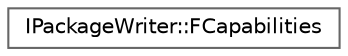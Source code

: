 digraph "Graphical Class Hierarchy"
{
 // INTERACTIVE_SVG=YES
 // LATEX_PDF_SIZE
  bgcolor="transparent";
  edge [fontname=Helvetica,fontsize=10,labelfontname=Helvetica,labelfontsize=10];
  node [fontname=Helvetica,fontsize=10,shape=box,height=0.2,width=0.4];
  rankdir="LR";
  Node0 [id="Node000000",label="IPackageWriter::FCapabilities",height=0.2,width=0.4,color="grey40", fillcolor="white", style="filled",URL="$d3/d78/structIPackageWriter_1_1FCapabilities.html",tooltip=" "];
}
